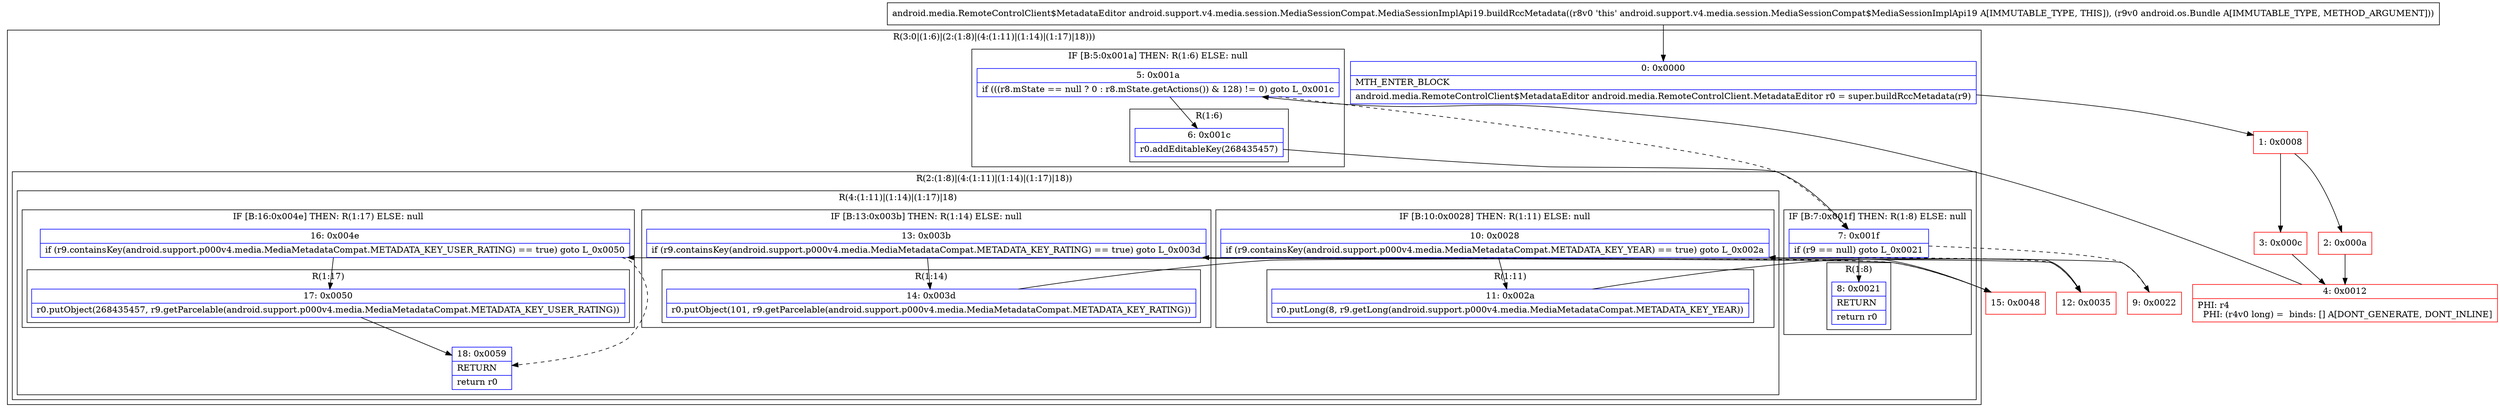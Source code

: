 digraph "CFG forandroid.support.v4.media.session.MediaSessionCompat.MediaSessionImplApi19.buildRccMetadata(Landroid\/os\/Bundle;)Landroid\/media\/RemoteControlClient$MetadataEditor;" {
subgraph cluster_Region_112084565 {
label = "R(3:0|(1:6)|(2:(1:8)|(4:(1:11)|(1:14)|(1:17)|18)))";
node [shape=record,color=blue];
Node_0 [shape=record,label="{0\:\ 0x0000|MTH_ENTER_BLOCK\l|android.media.RemoteControlClient$MetadataEditor android.media.RemoteControlClient.MetadataEditor r0 = super.buildRccMetadata(r9)\l}"];
subgraph cluster_IfRegion_1838943502 {
label = "IF [B:5:0x001a] THEN: R(1:6) ELSE: null";
node [shape=record,color=blue];
Node_5 [shape=record,label="{5\:\ 0x001a|if (((r8.mState == null ? 0 : r8.mState.getActions()) & 128) != 0) goto L_0x001c\l}"];
subgraph cluster_Region_973461129 {
label = "R(1:6)";
node [shape=record,color=blue];
Node_6 [shape=record,label="{6\:\ 0x001c|r0.addEditableKey(268435457)\l}"];
}
}
subgraph cluster_Region_1615550401 {
label = "R(2:(1:8)|(4:(1:11)|(1:14)|(1:17)|18))";
node [shape=record,color=blue];
subgraph cluster_IfRegion_984602188 {
label = "IF [B:7:0x001f] THEN: R(1:8) ELSE: null";
node [shape=record,color=blue];
Node_7 [shape=record,label="{7\:\ 0x001f|if (r9 == null) goto L_0x0021\l}"];
subgraph cluster_Region_745443223 {
label = "R(1:8)";
node [shape=record,color=blue];
Node_8 [shape=record,label="{8\:\ 0x0021|RETURN\l|return r0\l}"];
}
}
subgraph cluster_Region_121212530 {
label = "R(4:(1:11)|(1:14)|(1:17)|18)";
node [shape=record,color=blue];
subgraph cluster_IfRegion_1474317942 {
label = "IF [B:10:0x0028] THEN: R(1:11) ELSE: null";
node [shape=record,color=blue];
Node_10 [shape=record,label="{10\:\ 0x0028|if (r9.containsKey(android.support.p000v4.media.MediaMetadataCompat.METADATA_KEY_YEAR) == true) goto L_0x002a\l}"];
subgraph cluster_Region_1069474589 {
label = "R(1:11)";
node [shape=record,color=blue];
Node_11 [shape=record,label="{11\:\ 0x002a|r0.putLong(8, r9.getLong(android.support.p000v4.media.MediaMetadataCompat.METADATA_KEY_YEAR))\l}"];
}
}
subgraph cluster_IfRegion_1511640569 {
label = "IF [B:13:0x003b] THEN: R(1:14) ELSE: null";
node [shape=record,color=blue];
Node_13 [shape=record,label="{13\:\ 0x003b|if (r9.containsKey(android.support.p000v4.media.MediaMetadataCompat.METADATA_KEY_RATING) == true) goto L_0x003d\l}"];
subgraph cluster_Region_1263961681 {
label = "R(1:14)";
node [shape=record,color=blue];
Node_14 [shape=record,label="{14\:\ 0x003d|r0.putObject(101, r9.getParcelable(android.support.p000v4.media.MediaMetadataCompat.METADATA_KEY_RATING))\l}"];
}
}
subgraph cluster_IfRegion_1616276516 {
label = "IF [B:16:0x004e] THEN: R(1:17) ELSE: null";
node [shape=record,color=blue];
Node_16 [shape=record,label="{16\:\ 0x004e|if (r9.containsKey(android.support.p000v4.media.MediaMetadataCompat.METADATA_KEY_USER_RATING) == true) goto L_0x0050\l}"];
subgraph cluster_Region_1609805868 {
label = "R(1:17)";
node [shape=record,color=blue];
Node_17 [shape=record,label="{17\:\ 0x0050|r0.putObject(268435457, r9.getParcelable(android.support.p000v4.media.MediaMetadataCompat.METADATA_KEY_USER_RATING))\l}"];
}
}
Node_18 [shape=record,label="{18\:\ 0x0059|RETURN\l|return r0\l}"];
}
}
}
Node_1 [shape=record,color=red,label="{1\:\ 0x0008}"];
Node_2 [shape=record,color=red,label="{2\:\ 0x000a}"];
Node_3 [shape=record,color=red,label="{3\:\ 0x000c}"];
Node_4 [shape=record,color=red,label="{4\:\ 0x0012|PHI: r4 \l  PHI: (r4v0 long) =  binds: [] A[DONT_GENERATE, DONT_INLINE]\l}"];
Node_9 [shape=record,color=red,label="{9\:\ 0x0022}"];
Node_12 [shape=record,color=red,label="{12\:\ 0x0035}"];
Node_15 [shape=record,color=red,label="{15\:\ 0x0048}"];
MethodNode[shape=record,label="{android.media.RemoteControlClient$MetadataEditor android.support.v4.media.session.MediaSessionCompat.MediaSessionImplApi19.buildRccMetadata((r8v0 'this' android.support.v4.media.session.MediaSessionCompat$MediaSessionImplApi19 A[IMMUTABLE_TYPE, THIS]), (r9v0 android.os.Bundle A[IMMUTABLE_TYPE, METHOD_ARGUMENT])) }"];
MethodNode -> Node_0;
Node_0 -> Node_1;
Node_5 -> Node_6;
Node_5 -> Node_7[style=dashed];
Node_6 -> Node_7;
Node_7 -> Node_8;
Node_7 -> Node_9[style=dashed];
Node_10 -> Node_11;
Node_10 -> Node_12[style=dashed];
Node_11 -> Node_12;
Node_13 -> Node_14;
Node_13 -> Node_15[style=dashed];
Node_14 -> Node_15;
Node_16 -> Node_17;
Node_16 -> Node_18[style=dashed];
Node_17 -> Node_18;
Node_1 -> Node_2;
Node_1 -> Node_3;
Node_2 -> Node_4;
Node_3 -> Node_4;
Node_4 -> Node_5;
Node_9 -> Node_10;
Node_12 -> Node_13;
Node_15 -> Node_16;
}

